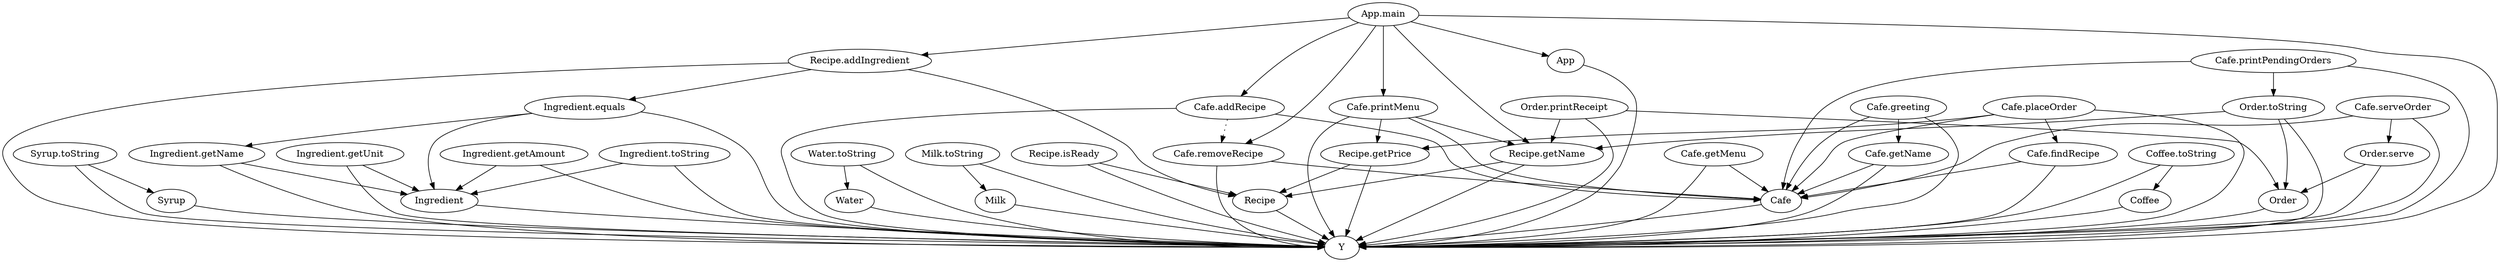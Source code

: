 strict digraph "Cafe" {
node [label=""];
edge [style=""];
"App.main" [label="App.main"];
"Recipe.addIngredient" [label="Recipe.addIngredient"];
"Cafe.addRecipe" [label="Cafe.addRecipe"];
"Cafe.removeRecipe" [label="Cafe.removeRecipe"];
"Recipe.getName" [label="Recipe.getName"];
"Cafe.printMenu" [label="Cafe.printMenu"];
"Syrup.toString" [label="Syrup.toString"];
"Ingredient.getName" [label="Ingredient.getName"];
"Ingredient.getUnit" [label="Ingredient.getUnit"];
"Ingredient.getAmount" [label="Ingredient.getAmount"];
"Ingredient.toString" [label="Ingredient.toString"];
"Ingredient.equals" [label="Ingredient.equals"];
"Recipe.getPrice" [label="Recipe.getPrice"];
"Recipe.isReady" [label="Recipe.isReady"];
"Water.toString" [label="Water.toString"];
"Milk.toString" [label="Milk.toString"];
"Cafe.greeting" [label="Cafe.greeting"];
"Cafe.getName" [label="Cafe.getName"];
"Cafe.getMenu" [label="Cafe.getMenu"];
"Cafe.printPendingOrders" [label="Cafe.printPendingOrders"];
"Order.toString" [label="Order.toString"];
"Cafe.placeOrder" [label="Cafe.placeOrder"];
"Cafe.findRecipe" [label="Cafe.findRecipe"];
"Cafe.serveOrder" [label="Cafe.serveOrder"];
"Order.serve" [label="Order.serve"];
"Coffee.toString" [label="Coffee.toString"];
"Order.printReceipt" [label="Order.printReceipt"];
Coffee [label=Coffee];
Cafe [label=Cafe];
Order [label=Order];
Water [label=Water];
Milk [label=Milk];
Ingredient [label=Ingredient];
Recipe [label=Recipe];
Syrup [label=Syrup];
App [label=App];
Y [label=Y];
"App.main" -> "Recipe.addIngredient";
"App.main" -> "Cafe.addRecipe";
"App.main" -> "Cafe.removeRecipe";
"App.main" -> "Recipe.getName";
"App.main" -> "Cafe.printMenu";
"App.main" -> App;
"App.main" -> Y;
"Recipe.addIngredient" -> "Ingredient.equals";
"Recipe.addIngredient" -> Recipe;
"Recipe.addIngredient" -> Y;
"Cafe.addRecipe" -> "Cafe.removeRecipe"  [style=dotted];
"Cafe.addRecipe" -> Cafe;
"Cafe.addRecipe" -> Y;
"Cafe.removeRecipe" -> Cafe;
"Cafe.removeRecipe" -> Y;
"Recipe.getName" -> Recipe;
"Recipe.getName" -> Y;
"Cafe.printMenu" -> "Recipe.getName";
"Cafe.printMenu" -> "Recipe.getPrice";
"Cafe.printMenu" -> Cafe;
"Cafe.printMenu" -> Y;
"Syrup.toString" -> Syrup;
"Syrup.toString" -> Y;
"Ingredient.getName" -> Ingredient;
"Ingredient.getName" -> Y;
"Ingredient.getUnit" -> Ingredient;
"Ingredient.getUnit" -> Y;
"Ingredient.getAmount" -> Ingredient;
"Ingredient.getAmount" -> Y;
"Ingredient.toString" -> Ingredient;
"Ingredient.toString" -> Y;
"Ingredient.equals" -> "Ingredient.getName";
"Ingredient.equals" -> Ingredient;
"Ingredient.equals" -> Y;
"Recipe.getPrice" -> Recipe;
"Recipe.getPrice" -> Y;
"Recipe.isReady" -> Recipe;
"Recipe.isReady" -> Y;
"Water.toString" -> Water;
"Water.toString" -> Y;
"Milk.toString" -> Milk;
"Milk.toString" -> Y;
"Cafe.greeting" -> "Cafe.getName";
"Cafe.greeting" -> Cafe;
"Cafe.greeting" -> Y;
"Cafe.getName" -> Cafe;
"Cafe.getName" -> Y;
"Cafe.getMenu" -> Cafe;
"Cafe.getMenu" -> Y;
"Cafe.printPendingOrders" -> "Order.toString";
"Cafe.printPendingOrders" -> Cafe;
"Cafe.printPendingOrders" -> Y;
"Order.toString" -> "Recipe.getName";
"Order.toString" -> Order;
"Order.toString" -> Y;
"Cafe.placeOrder" -> "Recipe.getPrice";
"Cafe.placeOrder" -> "Cafe.findRecipe";
"Cafe.placeOrder" -> Cafe;
"Cafe.placeOrder" -> Y;
"Cafe.findRecipe" -> Cafe;
"Cafe.findRecipe" -> Y;
"Cafe.serveOrder" -> "Order.serve";
"Cafe.serveOrder" -> Cafe;
"Cafe.serveOrder" -> Y;
"Order.serve" -> Order;
"Order.serve" -> Y;
"Coffee.toString" -> Coffee;
"Coffee.toString" -> Y;
"Order.printReceipt" -> "Recipe.getName";
"Order.printReceipt" -> Order;
"Order.printReceipt" -> Y;
Coffee -> Y;
Cafe -> Y;
Order -> Y;
Water -> Y;
Milk -> Y;
Ingredient -> Y;
Recipe -> Y;
Syrup -> Y;
App -> Y;
}
